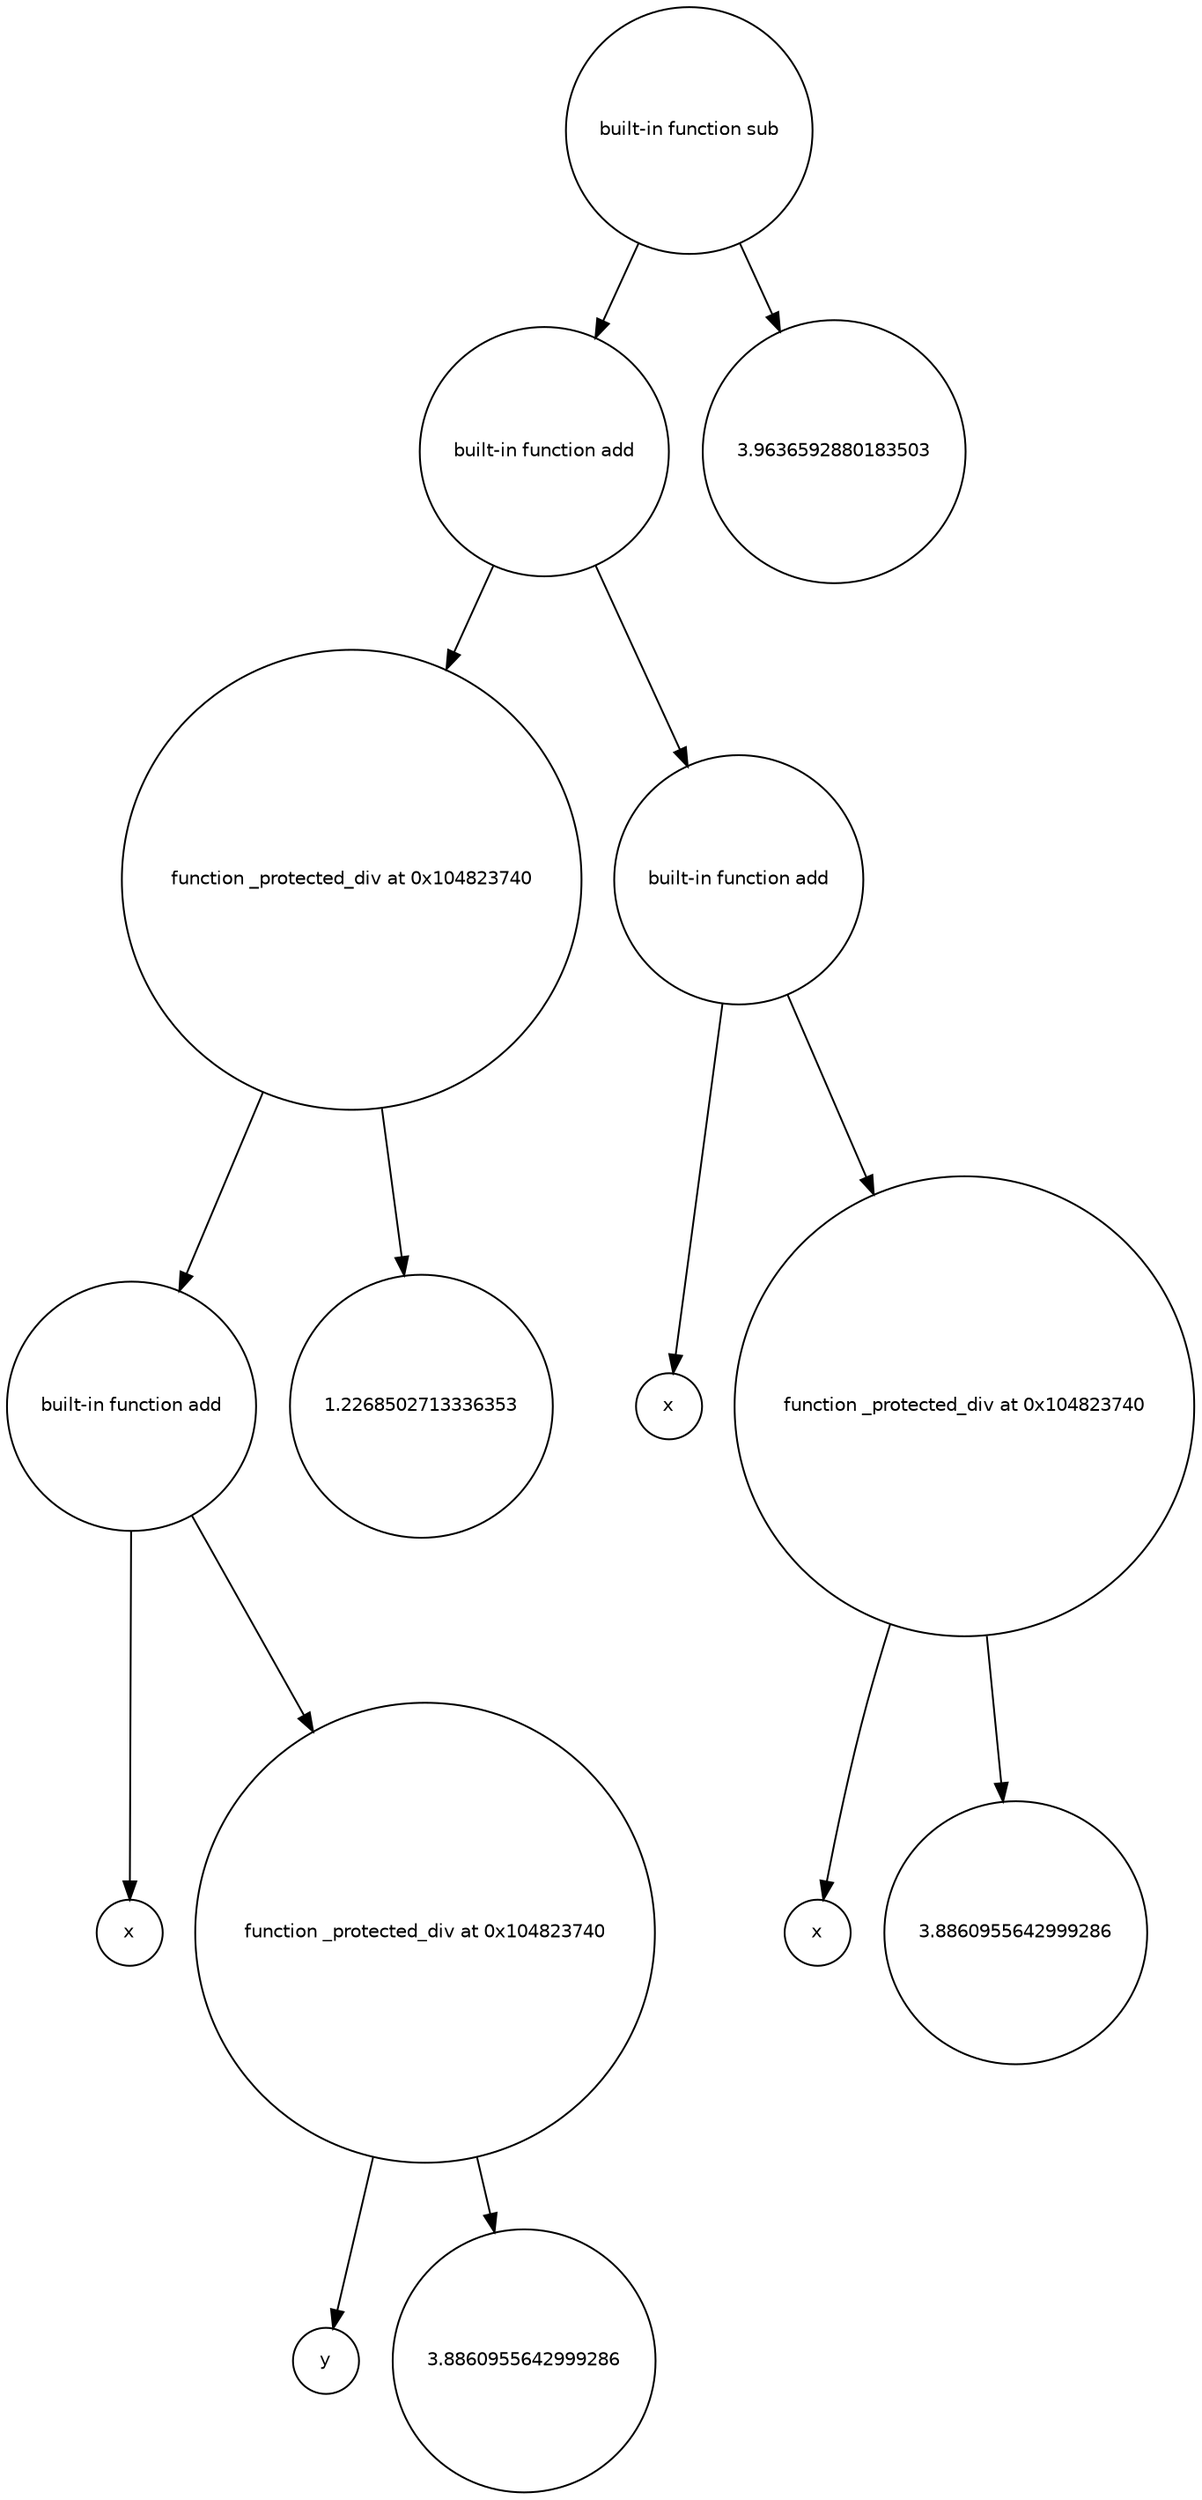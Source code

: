 // GP Tree
digraph {
	node [fontname=Helvetica fontsize=10 shape=circle]
	n0 [label=<built-in function sub>]
	n0 -> n0_0
	n0_0 [label=<built-in function add>]
	n0_0 -> n0_0_0
	n0_0_0 [label=<function _protected_div at 0x104823740>]
	n0_0_0 -> n0_0_0_0
	n0_0_0_0 [label=<built-in function add>]
	n0_0_0_0 -> n0_0_0_0_0
	n0_0_0_0_0 [label=x]
	n0_0_0_0 -> n0_0_0_0_1
	n0_0_0_0_1 [label=<function _protected_div at 0x104823740>]
	n0_0_0_0_1 -> n0_0_0_0_1_0
	n0_0_0_0_1_0 [label=y]
	n0_0_0_0_1 -> n0_0_0_0_1_1
	n0_0_0_0_1_1 [label=3.8860955642999286]
	n0_0_0 -> n0_0_0_1
	n0_0_0_1 [label=1.2268502713336353]
	n0_0 -> n0_0_1
	n0_0_1 [label=<built-in function add>]
	n0_0_1 -> n0_0_1_0
	n0_0_1_0 [label=x]
	n0_0_1 -> n0_0_1_1
	n0_0_1_1 [label=<function _protected_div at 0x104823740>]
	n0_0_1_1 -> n0_0_1_1_0
	n0_0_1_1_0 [label=x]
	n0_0_1_1 -> n0_0_1_1_1
	n0_0_1_1_1 [label=3.8860955642999286]
	n0 -> n0_1
	n0_1 [label=3.9636592880183503]
}
